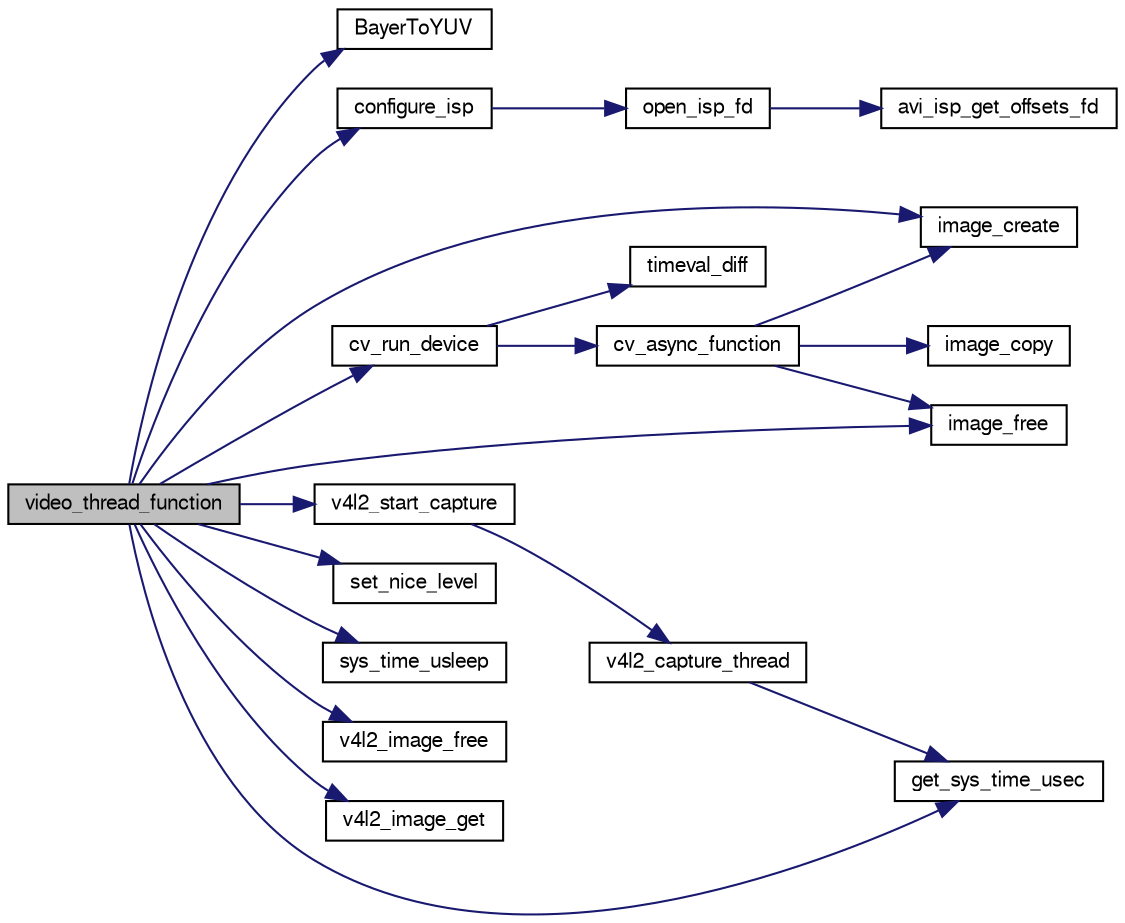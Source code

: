 digraph "video_thread_function"
{
  edge [fontname="FreeSans",fontsize="10",labelfontname="FreeSans",labelfontsize="10"];
  node [fontname="FreeSans",fontsize="10",shape=record];
  rankdir="LR";
  Node1 [label="video_thread_function",height=0.2,width=0.4,color="black", fillcolor="grey75", style="filled", fontcolor="black"];
  Node1 -> Node2 [color="midnightblue",fontsize="10",style="solid",fontname="FreeSans"];
  Node2 [label="BayerToYUV",height=0.2,width=0.4,color="black", fillcolor="white", style="filled",URL="$bayer_8h.html#ac5dfa338e1c818c31921acfdd170051b",tooltip="Decode Bayer Pattern. "];
  Node1 -> Node3 [color="midnightblue",fontsize="10",style="solid",fontname="FreeSans"];
  Node3 [label="configure_isp",height=0.2,width=0.4,color="black", fillcolor="white", style="filled",URL="$libisp_8c.html#a1b23f6d5fe4f4e5c8e38944439156f19"];
  Node3 -> Node4 [color="midnightblue",fontsize="10",style="solid",fontname="FreeSans"];
  Node4 [label="open_isp_fd",height=0.2,width=0.4,color="black", fillcolor="white", style="filled",URL="$libisp_8c.html#a18baccdcb0a85933c9d8aad524c46673",tooltip="This is taken from libisp. "];
  Node4 -> Node5 [color="midnightblue",fontsize="10",style="solid",fontname="FreeSans"];
  Node5 [label="avi_isp_get_offsets_fd",height=0.2,width=0.4,color="black", fillcolor="white", style="filled",URL="$libisp_8c.html#a8ece15cff340c783aed0144eab145207",tooltip="This is taken from libisp. "];
  Node1 -> Node6 [color="midnightblue",fontsize="10",style="solid",fontname="FreeSans"];
  Node6 [label="cv_run_device",height=0.2,width=0.4,color="black", fillcolor="white", style="filled",URL="$cv_8c.html#a600c1d8570ebc9340cee21772e84f022"];
  Node6 -> Node7 [color="midnightblue",fontsize="10",style="solid",fontname="FreeSans"];
  Node7 [label="cv_async_function",height=0.2,width=0.4,color="black", fillcolor="white", style="filled",URL="$cv_8c.html#abcef27aac4d31a36682981e347cd6f3a"];
  Node7 -> Node8 [color="midnightblue",fontsize="10",style="solid",fontname="FreeSans"];
  Node8 [label="image_copy",height=0.2,width=0.4,color="black", fillcolor="white", style="filled",URL="$image_8c.html#a02932625f9aeb66da70c89a2f2d3a052",tooltip="Copy an image from inut to output This will only work if the formats are the same. "];
  Node7 -> Node9 [color="midnightblue",fontsize="10",style="solid",fontname="FreeSans"];
  Node9 [label="image_create",height=0.2,width=0.4,color="black", fillcolor="white", style="filled",URL="$image_8c.html#ab5cc0250c461b9d2f043e4884f6b9a53",tooltip="Create a new image. "];
  Node7 -> Node10 [color="midnightblue",fontsize="10",style="solid",fontname="FreeSans"];
  Node10 [label="image_free",height=0.2,width=0.4,color="black", fillcolor="white", style="filled",URL="$image_8c.html#aa09d6434519478ba26eab12a96d600ba",tooltip="Free the image. "];
  Node6 -> Node11 [color="midnightblue",fontsize="10",style="solid",fontname="FreeSans"];
  Node11 [label="timeval_diff",height=0.2,width=0.4,color="black", fillcolor="white", style="filled",URL="$cv_8c.html#a9ccbed9793580feadb878ae82db54f7f"];
  Node1 -> Node12 [color="midnightblue",fontsize="10",style="solid",fontname="FreeSans"];
  Node12 [label="get_sys_time_usec",height=0.2,width=0.4,color="black", fillcolor="white", style="filled",URL="$chibios_2mcu__periph_2sys__time__arch_8c.html#a7ddfef1f78a56c6b4c4c536b5d670bfb",tooltip="Get the time in microseconds since startup. "];
  Node1 -> Node9 [color="midnightblue",fontsize="10",style="solid",fontname="FreeSans"];
  Node1 -> Node10 [color="midnightblue",fontsize="10",style="solid",fontname="FreeSans"];
  Node1 -> Node13 [color="midnightblue",fontsize="10",style="solid",fontname="FreeSans"];
  Node13 [label="set_nice_level",height=0.2,width=0.4,color="black", fillcolor="white", style="filled",URL="$rt__priority_8h.html#ad24a15cd8740f6a59aa1a3fd3f8c74bb"];
  Node1 -> Node14 [color="midnightblue",fontsize="10",style="solid",fontname="FreeSans"];
  Node14 [label="sys_time_usleep",height=0.2,width=0.4,color="black", fillcolor="white", style="filled",URL="$chibios_2mcu__periph_2sys__time__arch_8c.html#a74db3eed857f9c53bb67db256c12bc83",tooltip="sys_time_usleep(uint32_t us) "];
  Node1 -> Node15 [color="midnightblue",fontsize="10",style="solid",fontname="FreeSans"];
  Node15 [label="v4l2_image_free",height=0.2,width=0.4,color="black", fillcolor="white", style="filled",URL="$v4l2_8c.html#a865e07dd33caf3bb71a3b90834b308c3",tooltip="Free the image and enqueue the buffer (Thread safe) This must be done after processing the image..."];
  Node1 -> Node16 [color="midnightblue",fontsize="10",style="solid",fontname="FreeSans"];
  Node16 [label="v4l2_image_get",height=0.2,width=0.4,color="black", fillcolor="white", style="filled",URL="$v4l2_8c.html#a5f8eea1ef0eb13865ad6753e02f4a283",tooltip="Get the latest image buffer and lock it (Thread safe, BLOCKING) This functions blocks until image acc..."];
  Node1 -> Node17 [color="midnightblue",fontsize="10",style="solid",fontname="FreeSans"];
  Node17 [label="v4l2_start_capture",height=0.2,width=0.4,color="black", fillcolor="white", style="filled",URL="$v4l2_8c.html#a4efccaca5c6c386d09e315ccfcaa3581",tooltip="Start capturing images in streaming mode (Thread safe) "];
  Node17 -> Node18 [color="midnightblue",fontsize="10",style="solid",fontname="FreeSans"];
  Node18 [label="v4l2_capture_thread",height=0.2,width=0.4,color="black", fillcolor="white", style="filled",URL="$v4l2_8c.html#a3016fdd985a61647b2fc6a653ebfcfaa",tooltip="The main capturing thread This thread handles the queue and dequeue of buffers, to make sure only the..."];
  Node18 -> Node12 [color="midnightblue",fontsize="10",style="solid",fontname="FreeSans"];
}
